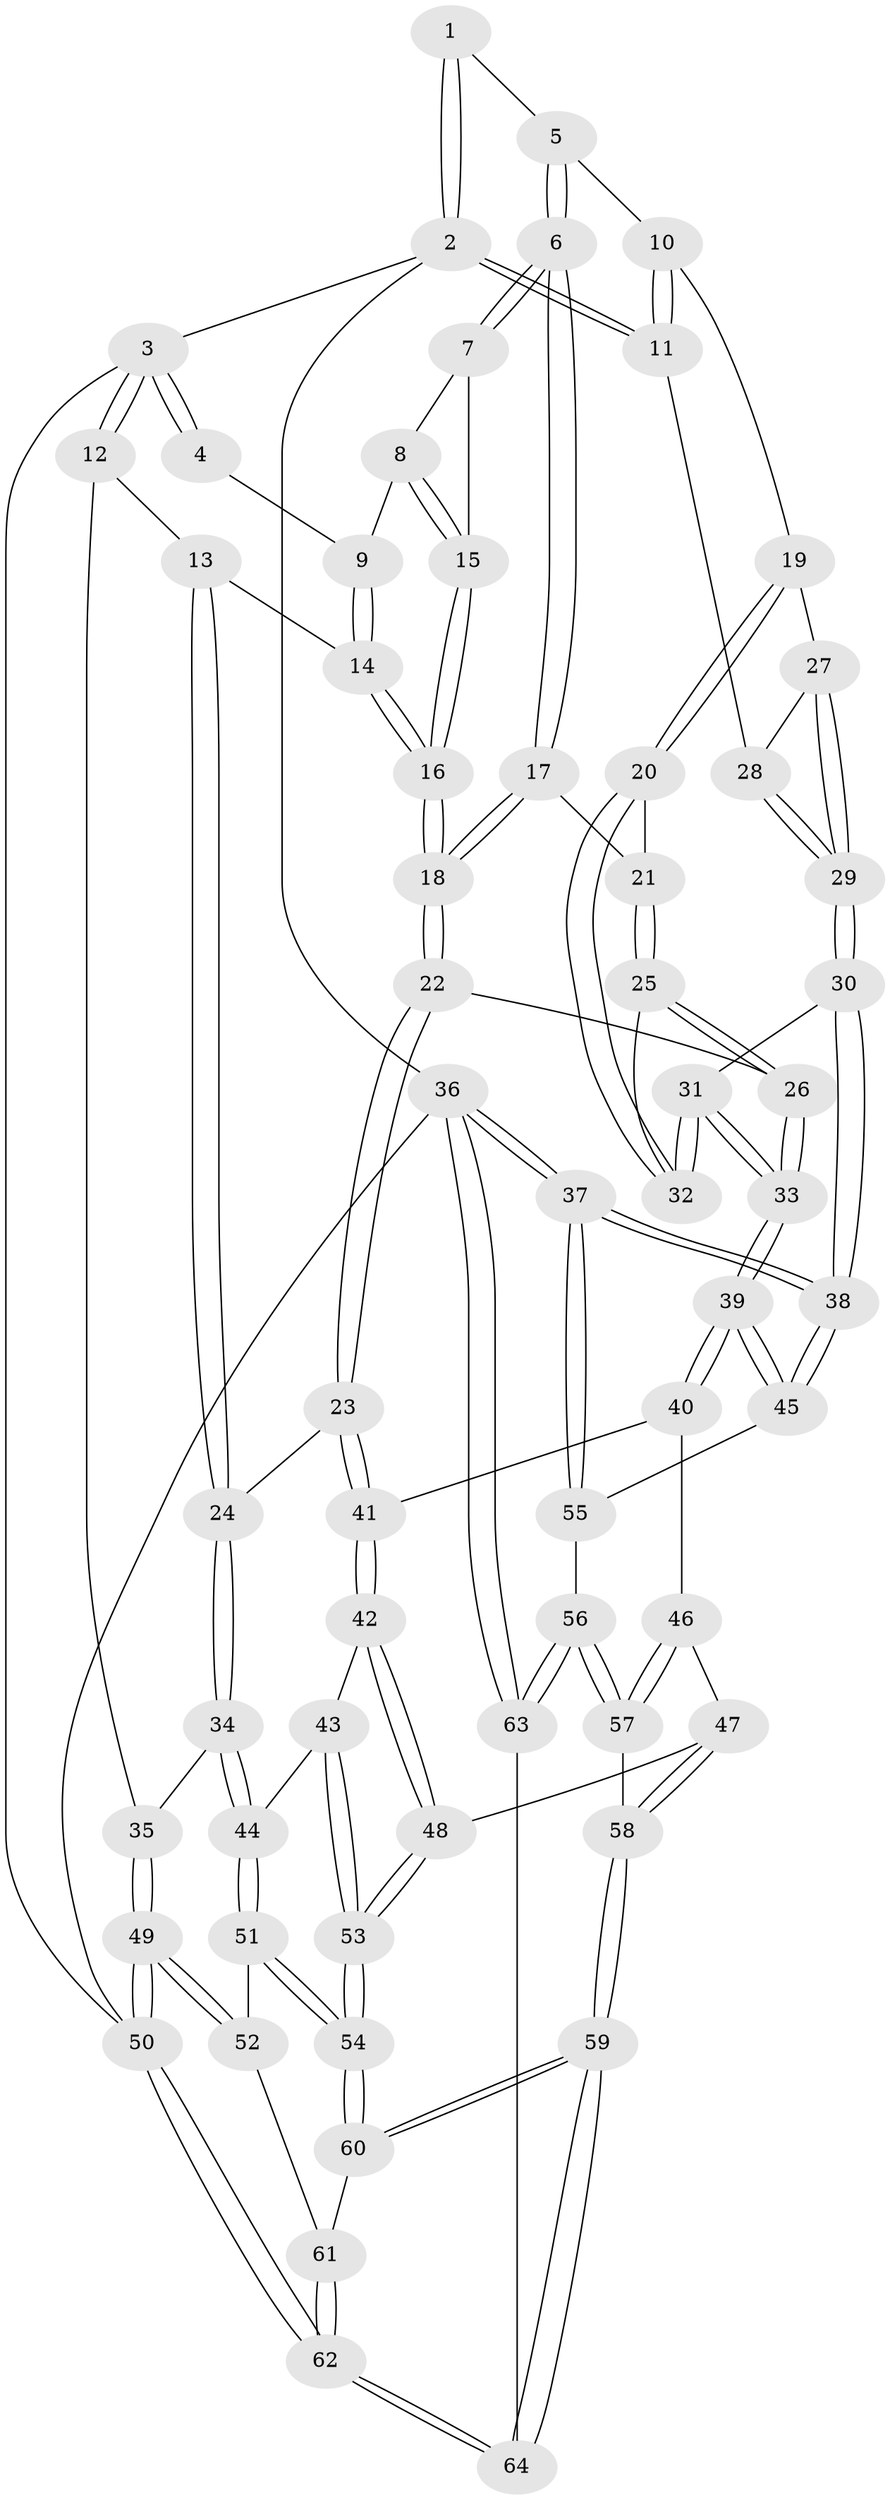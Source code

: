 // coarse degree distribution, {4: 0.4166666666666667, 6: 0.05555555555555555, 2: 0.027777777777777776, 3: 0.1111111111111111, 5: 0.3611111111111111, 7: 0.027777777777777776}
// Generated by graph-tools (version 1.1) at 2025/42/03/06/25 10:42:36]
// undirected, 64 vertices, 157 edges
graph export_dot {
graph [start="1"]
  node [color=gray90,style=filled];
  1 [pos="+0.6003252431655018+0"];
  2 [pos="+1+0"];
  3 [pos="+0+0"];
  4 [pos="+0.40893887436479054+0"];
  5 [pos="+0.7097471214193727+0.07550409783274291"];
  6 [pos="+0.5959981780627462+0.26141902308810194"];
  7 [pos="+0.5330199580313328+0.1922898702414686"];
  8 [pos="+0.46436325486813984+0.10638601162715895"];
  9 [pos="+0.39462338035857986+0"];
  10 [pos="+0.8089693625418757+0.14167802011270206"];
  11 [pos="+1+0"];
  12 [pos="+0+0"];
  13 [pos="+0.270182229696682+0.2145512894955578"];
  14 [pos="+0.3035827339676459+0.18244368580279413"];
  15 [pos="+0.46037060866486745+0.24659341991996162"];
  16 [pos="+0.4490487005526893+0.2979520315104184"];
  17 [pos="+0.5962362658092536+0.26494001398442685"];
  18 [pos="+0.5156286884241265+0.3886587966318697"];
  19 [pos="+0.8404651190090113+0.2685427455082106"];
  20 [pos="+0.818475102281477+0.2987820342341595"];
  21 [pos="+0.6597990812282063+0.28225599085139585"];
  22 [pos="+0.5018643934973972+0.47112568444392167"];
  23 [pos="+0.487394195733347+0.4906352754057907"];
  24 [pos="+0.1973541730273575+0.4593774096679695"];
  25 [pos="+0.7008365984338543+0.4251880443071567"];
  26 [pos="+0.6811580793235924+0.44932458735290776"];
  27 [pos="+0.8440039149087448+0.2687060604112102"];
  28 [pos="+1+0"];
  29 [pos="+1+0.3561309346537337"];
  30 [pos="+1+0.48602871997248326"];
  31 [pos="+0.9026055833099625+0.5449486125698876"];
  32 [pos="+0.8150777545883175+0.3252575520938982"];
  33 [pos="+0.8512145472000704+0.5920730117006798"];
  34 [pos="+0.10456821538271424+0.5090440537213015"];
  35 [pos="+0+0.5096685929637856"];
  36 [pos="+1+1"];
  37 [pos="+1+1"];
  38 [pos="+1+0.9713055514248576"];
  39 [pos="+0.8057408332835547+0.6882815834466257"];
  40 [pos="+0.6504835259416926+0.6764408761437464"];
  41 [pos="+0.523120901599036+0.6101617591051484"];
  42 [pos="+0.4703165080679495+0.6902735612367541"];
  43 [pos="+0.3764490976753351+0.7261493658489241"];
  44 [pos="+0.23192512317164385+0.7068049878925959"];
  45 [pos="+0.8175128015015878+0.7167128668440167"];
  46 [pos="+0.6173752128014446+0.7975958490496178"];
  47 [pos="+0.5264649993596808+0.849162661230576"];
  48 [pos="+0.4865794754797227+0.8101505988069627"];
  49 [pos="+0+0.8217700723523754"];
  50 [pos="+0+1"];
  51 [pos="+0.22250199342498794+0.8429008763072382"];
  52 [pos="+0.17179197047197933+0.8599743524711733"];
  53 [pos="+0.35074735558572967+0.9116075815234416"];
  54 [pos="+0.33033052303124577+0.9439217407999752"];
  55 [pos="+0.7740451627193841+0.879228426813935"];
  56 [pos="+0.696818183154788+0.938918902812665"];
  57 [pos="+0.6741050552641525+0.9213534529493732"];
  58 [pos="+0.535860686607589+0.8832049118381687"];
  59 [pos="+0.39610238835146966+1"];
  60 [pos="+0.33305942765082225+0.9565735337045392"];
  61 [pos="+0.13871966702227911+0.9665170942221407"];
  62 [pos="+0+1"];
  63 [pos="+0.6309831412646331+1"];
  64 [pos="+0.4043725815298851+1"];
  1 -- 2;
  1 -- 2;
  1 -- 5;
  2 -- 3;
  2 -- 11;
  2 -- 11;
  2 -- 36;
  3 -- 4;
  3 -- 4;
  3 -- 12;
  3 -- 12;
  3 -- 50;
  4 -- 9;
  5 -- 6;
  5 -- 6;
  5 -- 10;
  6 -- 7;
  6 -- 7;
  6 -- 17;
  6 -- 17;
  7 -- 8;
  7 -- 15;
  8 -- 9;
  8 -- 15;
  8 -- 15;
  9 -- 14;
  9 -- 14;
  10 -- 11;
  10 -- 11;
  10 -- 19;
  11 -- 28;
  12 -- 13;
  12 -- 35;
  13 -- 14;
  13 -- 24;
  13 -- 24;
  14 -- 16;
  14 -- 16;
  15 -- 16;
  15 -- 16;
  16 -- 18;
  16 -- 18;
  17 -- 18;
  17 -- 18;
  17 -- 21;
  18 -- 22;
  18 -- 22;
  19 -- 20;
  19 -- 20;
  19 -- 27;
  20 -- 21;
  20 -- 32;
  20 -- 32;
  21 -- 25;
  21 -- 25;
  22 -- 23;
  22 -- 23;
  22 -- 26;
  23 -- 24;
  23 -- 41;
  23 -- 41;
  24 -- 34;
  24 -- 34;
  25 -- 26;
  25 -- 26;
  25 -- 32;
  26 -- 33;
  26 -- 33;
  27 -- 28;
  27 -- 29;
  27 -- 29;
  28 -- 29;
  28 -- 29;
  29 -- 30;
  29 -- 30;
  30 -- 31;
  30 -- 38;
  30 -- 38;
  31 -- 32;
  31 -- 32;
  31 -- 33;
  31 -- 33;
  33 -- 39;
  33 -- 39;
  34 -- 35;
  34 -- 44;
  34 -- 44;
  35 -- 49;
  35 -- 49;
  36 -- 37;
  36 -- 37;
  36 -- 63;
  36 -- 63;
  36 -- 50;
  37 -- 38;
  37 -- 38;
  37 -- 55;
  37 -- 55;
  38 -- 45;
  38 -- 45;
  39 -- 40;
  39 -- 40;
  39 -- 45;
  39 -- 45;
  40 -- 41;
  40 -- 46;
  41 -- 42;
  41 -- 42;
  42 -- 43;
  42 -- 48;
  42 -- 48;
  43 -- 44;
  43 -- 53;
  43 -- 53;
  44 -- 51;
  44 -- 51;
  45 -- 55;
  46 -- 47;
  46 -- 57;
  46 -- 57;
  47 -- 48;
  47 -- 58;
  47 -- 58;
  48 -- 53;
  48 -- 53;
  49 -- 50;
  49 -- 50;
  49 -- 52;
  49 -- 52;
  50 -- 62;
  50 -- 62;
  51 -- 52;
  51 -- 54;
  51 -- 54;
  52 -- 61;
  53 -- 54;
  53 -- 54;
  54 -- 60;
  54 -- 60;
  55 -- 56;
  56 -- 57;
  56 -- 57;
  56 -- 63;
  56 -- 63;
  57 -- 58;
  58 -- 59;
  58 -- 59;
  59 -- 60;
  59 -- 60;
  59 -- 64;
  59 -- 64;
  60 -- 61;
  61 -- 62;
  61 -- 62;
  62 -- 64;
  62 -- 64;
  63 -- 64;
}
